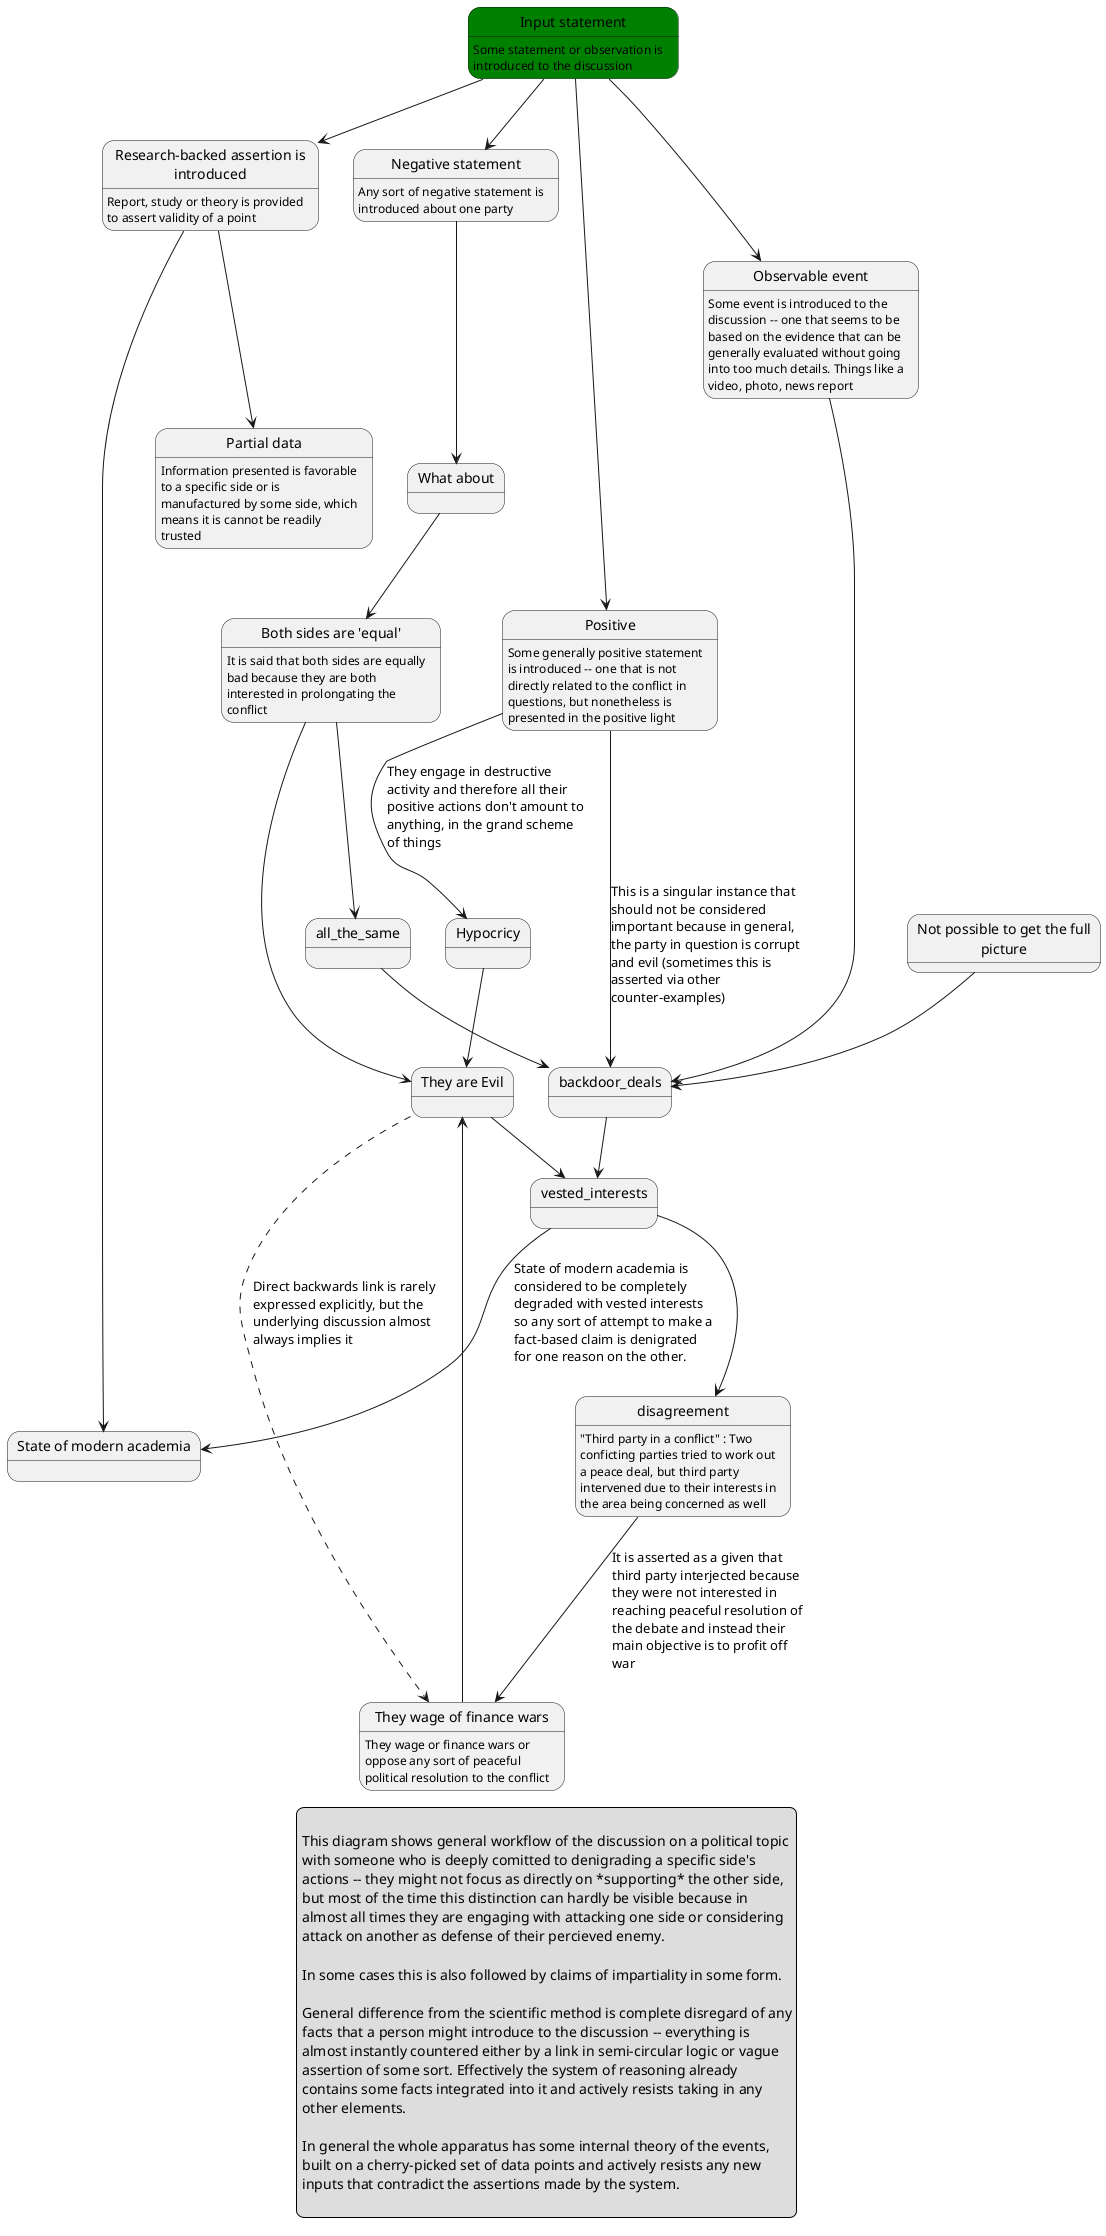 @startuml
skinparam DefaultFontName Iosevka
skinparam defaultTextAlignment left
skinparam maxMessageSize 200
skinparam wrapWidth 200

legend

This diagram shows general workflow of the discussion on a political topic
with someone who is deeply comitted to denigrading a specific side's
actions -- they might not focus as directly on *supporting* the other side,
but most of the time this distinction can hardly be visible because in
almost all times they are engaging with attacking one side or considering
attack on another as defense of their percieved enemy.

In some cases this is also followed by claims of impartiality in some form.

General difference from the scientific method is complete disregard of any
facts that a person might introduce to the discussion -- everything is
almost instantly countered either by a link in semi-circular logic or vague
assertion of some sort. Effectively the system of reasoning already
contains some facts integrated into it and actively resists taking in any
other elements.

In general the whole apparatus has some internal theory of the events,
built on a cherry-picked set of data points and actively resists any new
inputs that contradict the assertions made by the system.

endlegend

state input as "Input statement" #green : Some statement or observation is introduced to the discussion

state evil as "They are Evil"
state war as "They wage of finance wars" : They wage or finance wars or oppose any sort of peaceful political resolution to the conflict

evil -[dashed]-> war : Direct backwards link is rarely expressed explicitly, but the underlying discussion almost always implies it
war --> evil

state disagreement : "Third party in a conflict" : Two conficting parties tried to work out a peace deal, but third party intervened due to their interests in the area being concerned as well

disagreement --> war : It is asserted as a given that third party interjected because they were not interested in reaching peaceful resolution of the debate and instead their main objective is to profit off war

state research_backed as "Research-backed assertion is introduced" : Report, study or theory is provided to assert validity of a point

research_backed --> partial_data

state modern_academia as "State of modern academia"

state negative as "Negative statement" : Any sort of negative statement is introduced about one party

state both_sides as "Both sides are 'equal'" : It is said that both sides are equally bad because they are both interested in prolongating the conflict

both_sides --> evil

state we_dont_know as "Not possible to get the full picture"

input --> negative

negative --> what_about
what_about --> both_sides
both_sides --> all_the_same

state positive as "Positive" : Some generally positive statement is introduced -- one that is not directly related to the conflict in questions, but nonetheless is presented in the positive light

input --> positive

positive --> backdoor_deals : This is a singular instance that should not be considered important because in general, the party in question is corrupt and evil (sometimes this is asserted via other counter-examples)

state what_about as "What about"

research_backed --> modern_academia

all_the_same --> backdoor_deals

we_dont_know --> backdoor_deals
state partial_data as "Partial data" : Information presented is favorable to a specific side or is manufactured by some side, which means it is cannot be readily trusted

input --> observable_based

observable_based --> backdoor_deals

evil --> vested_interests

vested_interests --> modern_academia : State of modern academia is considered to be completely degraded with vested interests so any sort of attempt to make a fact-based claim is denigrated for one reason on the other.

input --> research_backed

state observable_based as "Observable event" : Some event is introduced to the discussion -- one that seems to be based on the evidence that can be generally evaluated without going into too much details. Things like a video, photo, news report

backdoor_deals --> vested_interests

vested_interests --> disagreement

state hypocricy as "Hypocricy"

positive --> hypocricy : They engage in destructive activity and therefore all their positive actions don't amount to anything, in the grand scheme of things

hypocricy --> evil

@enduml
